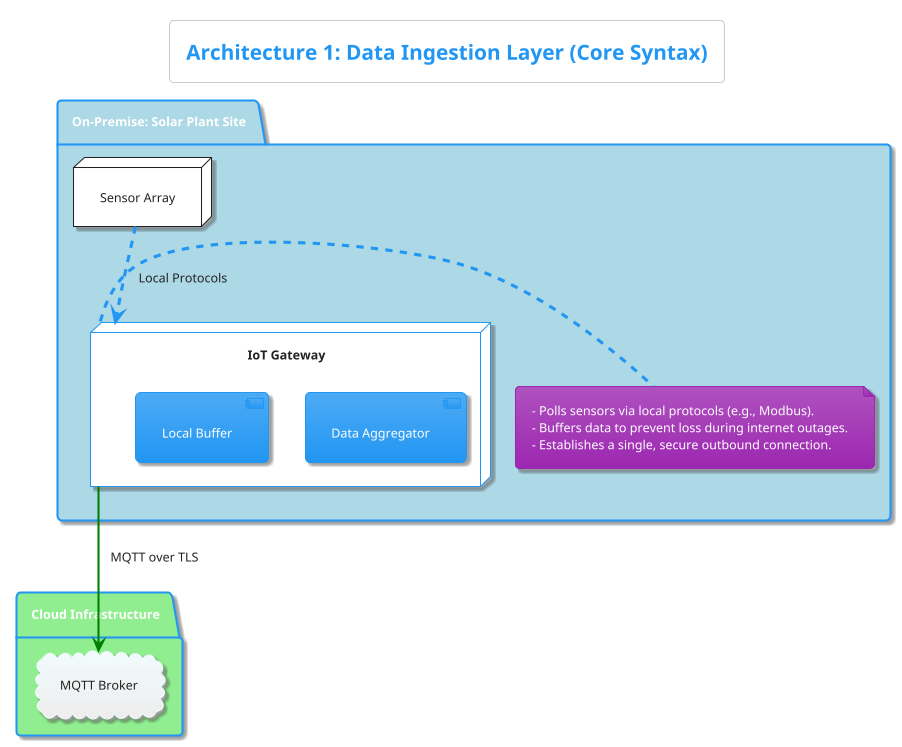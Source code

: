 @startuml
!theme materia
title Architecture 1: Data Ingestion Layer (Core Syntax)

package "On-Premise: Solar Plant Site" #LightBlue {
  node "IoT Gateway" as Gateway {
    [Data Aggregator]
    [Local Buffer]
  }
  note right of Gateway
    - Polls sensors via local protocols (e.g., Modbus).
    - Buffers data to prevent loss during internet outages.
    - Establishes a single, secure outbound connection.
  end note

  node "Sensor Array" as Sensors
}

package "Cloud Infrastructure" #LightGreen {
    cloud "MQTT Broker" as Broker
}

Sensors ..> Gateway : Local Protocols
Gateway -[#008000,bold]-> Broker : MQTT over TLS

@enduml